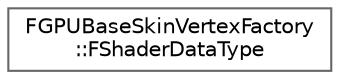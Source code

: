digraph "Graphical Class Hierarchy"
{
 // INTERACTIVE_SVG=YES
 // LATEX_PDF_SIZE
  bgcolor="transparent";
  edge [fontname=Helvetica,fontsize=10,labelfontname=Helvetica,labelfontsize=10];
  node [fontname=Helvetica,fontsize=10,shape=box,height=0.2,width=0.4];
  rankdir="LR";
  Node0 [id="Node000000",label="FGPUBaseSkinVertexFactory\l::FShaderDataType",height=0.2,width=0.4,color="grey40", fillcolor="white", style="filled",URL="$d8/d9f/structFGPUBaseSkinVertexFactory_1_1FShaderDataType.html",tooltip=" "];
}
